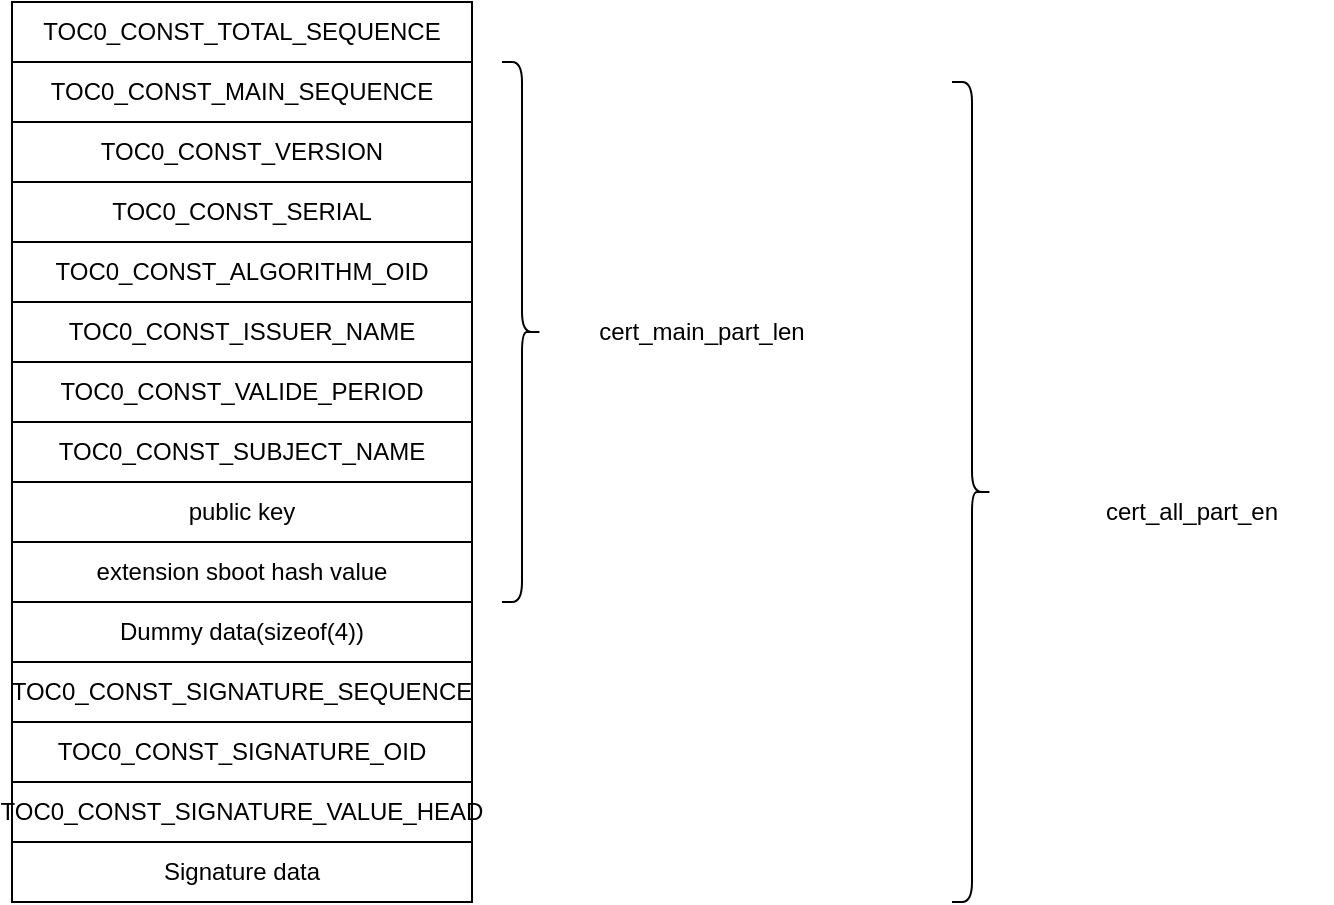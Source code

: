 <mxfile version="21.4.0" type="github">
  <diagram name="Page-1" id="bhDMWvnnnsmSmIuoPUf2">
    <mxGraphModel dx="1031" dy="488" grid="1" gridSize="10" guides="1" tooltips="1" connect="1" arrows="1" fold="1" page="1" pageScale="1" pageWidth="850" pageHeight="1100" math="0" shadow="0">
      <root>
        <mxCell id="0" />
        <mxCell id="1" parent="0" />
        <mxCell id="DNya7Jkh1skZqDEUOs5Z-2" value="TOC0_CONST_TOTAL_SEQUENCE" style="rounded=0;whiteSpace=wrap;html=1;" vertex="1" parent="1">
          <mxGeometry x="160" y="80" width="230" height="30" as="geometry" />
        </mxCell>
        <mxCell id="DNya7Jkh1skZqDEUOs5Z-3" value="TOC0_CONST_MAIN_SEQUENCE" style="rounded=0;whiteSpace=wrap;html=1;" vertex="1" parent="1">
          <mxGeometry x="160" y="110" width="230" height="30" as="geometry" />
        </mxCell>
        <mxCell id="DNya7Jkh1skZqDEUOs5Z-4" value="TOC0_CONST_VERSION" style="rounded=0;whiteSpace=wrap;html=1;" vertex="1" parent="1">
          <mxGeometry x="160" y="140" width="230" height="30" as="geometry" />
        </mxCell>
        <mxCell id="DNya7Jkh1skZqDEUOs5Z-5" value="TOC0_CONST_SERIAL" style="rounded=0;whiteSpace=wrap;html=1;" vertex="1" parent="1">
          <mxGeometry x="160" y="170" width="230" height="30" as="geometry" />
        </mxCell>
        <mxCell id="DNya7Jkh1skZqDEUOs5Z-6" value="TOC0_CONST_ALGORITHM_OID" style="rounded=0;whiteSpace=wrap;html=1;" vertex="1" parent="1">
          <mxGeometry x="160" y="200" width="230" height="30" as="geometry" />
        </mxCell>
        <mxCell id="DNya7Jkh1skZqDEUOs5Z-7" value="TOC0_CONST_ISSUER_NAME" style="rounded=0;whiteSpace=wrap;html=1;" vertex="1" parent="1">
          <mxGeometry x="160" y="230" width="230" height="30" as="geometry" />
        </mxCell>
        <mxCell id="DNya7Jkh1skZqDEUOs5Z-8" value="TOC0_CONST_VALIDE_PERIOD" style="rounded=0;whiteSpace=wrap;html=1;" vertex="1" parent="1">
          <mxGeometry x="160" y="260" width="230" height="30" as="geometry" />
        </mxCell>
        <mxCell id="DNya7Jkh1skZqDEUOs5Z-9" value="TOC0_CONST_SUBJECT_NAME" style="rounded=0;whiteSpace=wrap;html=1;" vertex="1" parent="1">
          <mxGeometry x="160" y="290" width="230" height="30" as="geometry" />
        </mxCell>
        <mxCell id="DNya7Jkh1skZqDEUOs5Z-10" value="public key" style="rounded=0;whiteSpace=wrap;html=1;" vertex="1" parent="1">
          <mxGeometry x="160" y="320" width="230" height="30" as="geometry" />
        </mxCell>
        <mxCell id="DNya7Jkh1skZqDEUOs5Z-11" value="extension sboot hash value" style="rounded=0;whiteSpace=wrap;html=1;" vertex="1" parent="1">
          <mxGeometry x="160" y="350" width="230" height="30" as="geometry" />
        </mxCell>
        <mxCell id="DNya7Jkh1skZqDEUOs5Z-12" value="Dummy data(sizeof(4))" style="rounded=0;whiteSpace=wrap;html=1;" vertex="1" parent="1">
          <mxGeometry x="160" y="380" width="230" height="30" as="geometry" />
        </mxCell>
        <mxCell id="DNya7Jkh1skZqDEUOs5Z-13" value="TOC0_CONST_SIGNATURE_SEQUENCE" style="rounded=0;whiteSpace=wrap;html=1;" vertex="1" parent="1">
          <mxGeometry x="160" y="410" width="230" height="30" as="geometry" />
        </mxCell>
        <mxCell id="DNya7Jkh1skZqDEUOs5Z-14" value="TOC0_CONST_SIGNATURE_OID" style="rounded=0;whiteSpace=wrap;html=1;" vertex="1" parent="1">
          <mxGeometry x="160" y="440" width="230" height="30" as="geometry" />
        </mxCell>
        <mxCell id="DNya7Jkh1skZqDEUOs5Z-15" value="TOC0_CONST_SIGNATURE_VALUE_HEAD" style="rounded=0;whiteSpace=wrap;html=1;" vertex="1" parent="1">
          <mxGeometry x="160" y="470" width="230" height="30" as="geometry" />
        </mxCell>
        <mxCell id="DNya7Jkh1skZqDEUOs5Z-16" value="" style="shape=curlyBracket;whiteSpace=wrap;html=1;rounded=1;flipH=1;labelPosition=right;verticalLabelPosition=middle;align=left;verticalAlign=middle;" vertex="1" parent="1">
          <mxGeometry x="405" y="110" width="20" height="270" as="geometry" />
        </mxCell>
        <mxCell id="DNya7Jkh1skZqDEUOs5Z-17" value="cert_main_part_len&lt;br&gt;" style="text;html=1;strokeColor=none;fillColor=none;align=center;verticalAlign=middle;whiteSpace=wrap;rounded=0;" vertex="1" parent="1">
          <mxGeometry x="430" y="230" width="150" height="30" as="geometry" />
        </mxCell>
        <mxCell id="DNya7Jkh1skZqDEUOs5Z-18" value="Signature data" style="rounded=0;whiteSpace=wrap;html=1;" vertex="1" parent="1">
          <mxGeometry x="160" y="500" width="230" height="30" as="geometry" />
        </mxCell>
        <mxCell id="DNya7Jkh1skZqDEUOs5Z-20" value="" style="shape=curlyBracket;whiteSpace=wrap;html=1;rounded=1;flipH=1;labelPosition=right;verticalLabelPosition=middle;align=left;verticalAlign=middle;" vertex="1" parent="1">
          <mxGeometry x="630" y="120" width="20" height="410" as="geometry" />
        </mxCell>
        <mxCell id="DNya7Jkh1skZqDEUOs5Z-21" value="cert_all_part_en" style="text;html=1;strokeColor=none;fillColor=none;align=center;verticalAlign=middle;whiteSpace=wrap;rounded=0;" vertex="1" parent="1">
          <mxGeometry x="680" y="320" width="140" height="30" as="geometry" />
        </mxCell>
      </root>
    </mxGraphModel>
  </diagram>
</mxfile>

